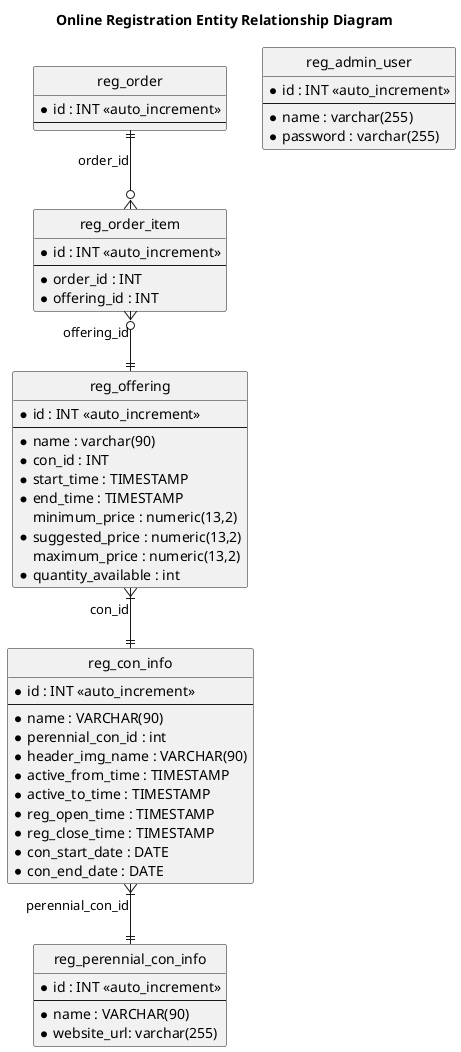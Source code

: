 @startuml
title Online Registration Entity Relationship Diagram
'hide the spot
hide circle

'avoid problems with angled crows feet
skinparam linetype ortho

entity reg_con_info {
* id : INT <<auto_increment>>
--
* name : VARCHAR(90)
* perennial_con_id : int
* header_img_name : VARCHAR(90)
* active_from_time : TIMESTAMP
* active_to_time : TIMESTAMP
* reg_open_time : TIMESTAMP
* reg_close_time : TIMESTAMP
* con_start_date : DATE
* con_end_date : DATE
}

entity reg_perennial_con_info {
* id : INT <<auto_increment>>
--
* name : VARCHAR(90)
* website_url: varchar(255)
}

entity reg_offering {
* id : INT <<auto_increment>>
--
* name : varchar(90)
* con_id : INT
* start_time : TIMESTAMP
* end_time : TIMESTAMP
  minimum_price : numeric(13,2)
* suggested_price : numeric(13,2)
  maximum_price : numeric(13,2)
* quantity_available : int
}

entity reg_order {
* id : INT <<auto_increment>>
--
}

entity reg_order_item {
* id : INT <<auto_increment>>
--
* order_id : INT
* offering_id : INT
}

entity reg_admin_user {
* id : INT <<auto_increment>>
--
* name : varchar(255)
* password : varchar(255)
}

reg_con_info }|--|| reg_perennial_con_info : perennial_con_id
reg_order ||--o{ reg_order_item : order_id
reg_order_item }o--|| reg_offering : offering_id
reg_offering }|--|| reg_con_info : con_id

@enduml